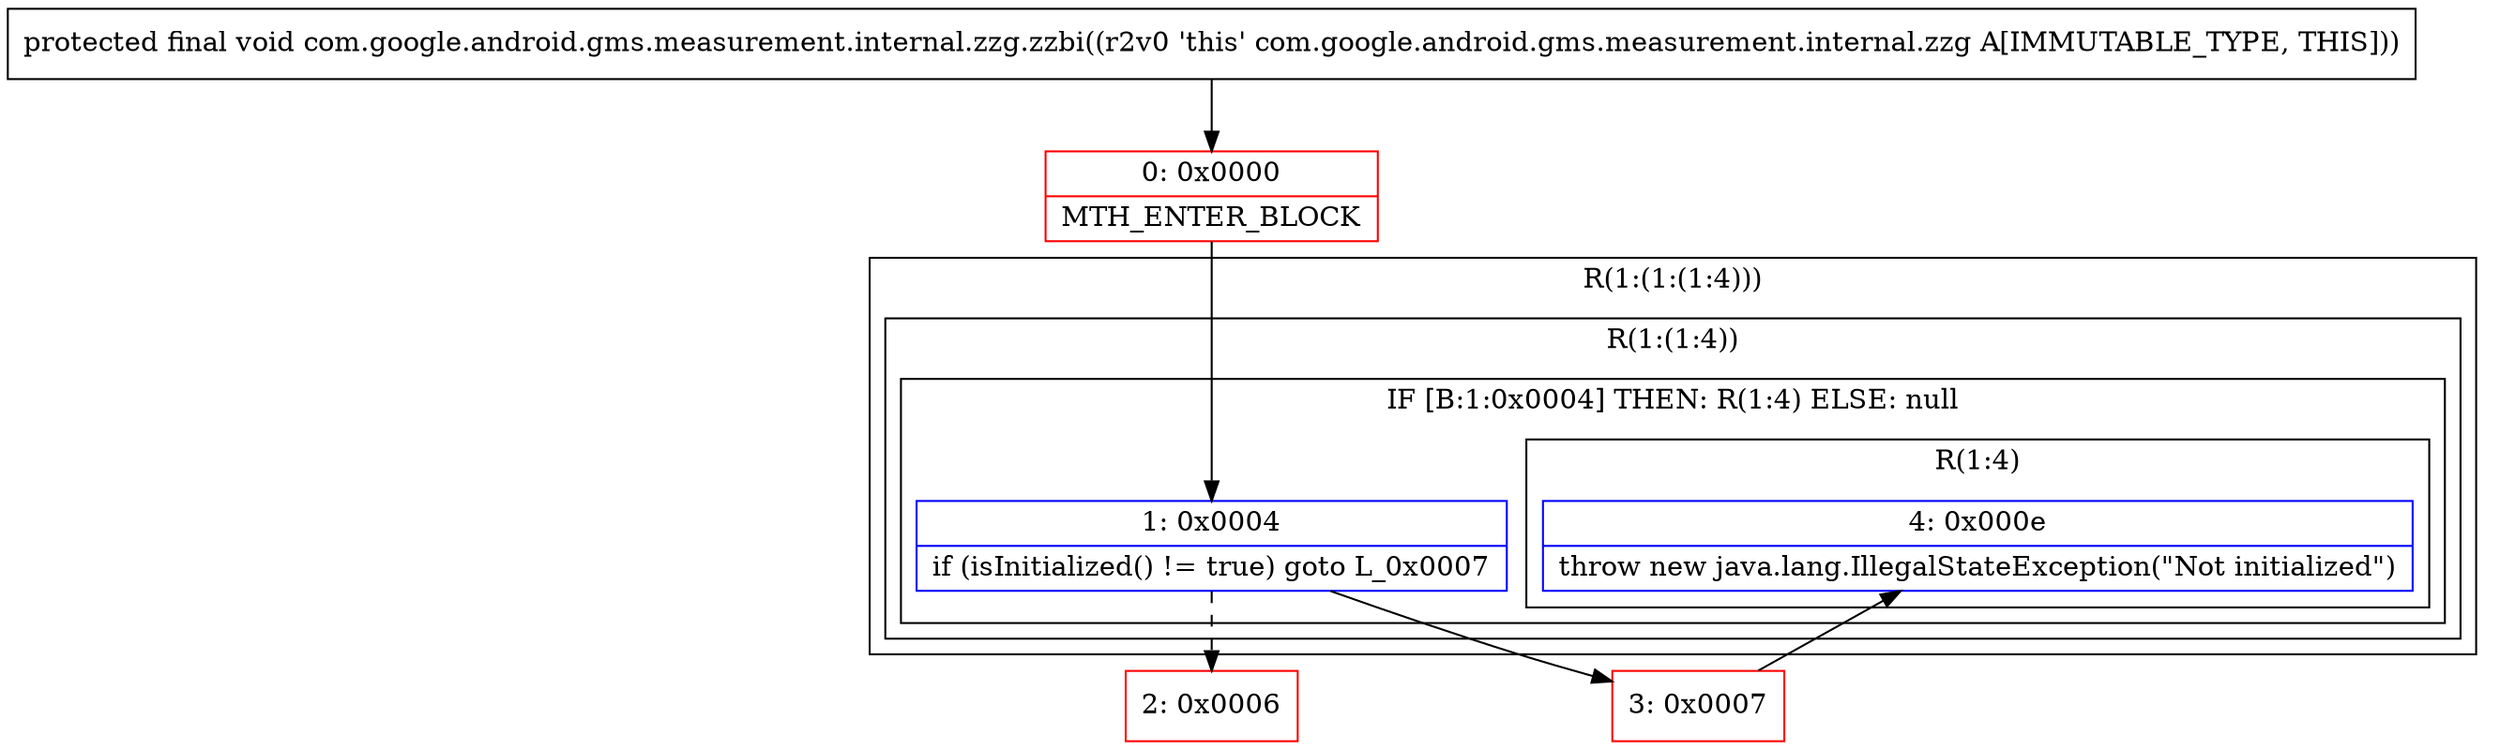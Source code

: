 digraph "CFG forcom.google.android.gms.measurement.internal.zzg.zzbi()V" {
subgraph cluster_Region_1904910942 {
label = "R(1:(1:(1:4)))";
node [shape=record,color=blue];
subgraph cluster_Region_1804236895 {
label = "R(1:(1:4))";
node [shape=record,color=blue];
subgraph cluster_IfRegion_1825518860 {
label = "IF [B:1:0x0004] THEN: R(1:4) ELSE: null";
node [shape=record,color=blue];
Node_1 [shape=record,label="{1\:\ 0x0004|if (isInitialized() != true) goto L_0x0007\l}"];
subgraph cluster_Region_802732864 {
label = "R(1:4)";
node [shape=record,color=blue];
Node_4 [shape=record,label="{4\:\ 0x000e|throw new java.lang.IllegalStateException(\"Not initialized\")\l}"];
}
}
}
}
Node_0 [shape=record,color=red,label="{0\:\ 0x0000|MTH_ENTER_BLOCK\l}"];
Node_2 [shape=record,color=red,label="{2\:\ 0x0006}"];
Node_3 [shape=record,color=red,label="{3\:\ 0x0007}"];
MethodNode[shape=record,label="{protected final void com.google.android.gms.measurement.internal.zzg.zzbi((r2v0 'this' com.google.android.gms.measurement.internal.zzg A[IMMUTABLE_TYPE, THIS])) }"];
MethodNode -> Node_0;
Node_1 -> Node_2[style=dashed];
Node_1 -> Node_3;
Node_0 -> Node_1;
Node_3 -> Node_4;
}

